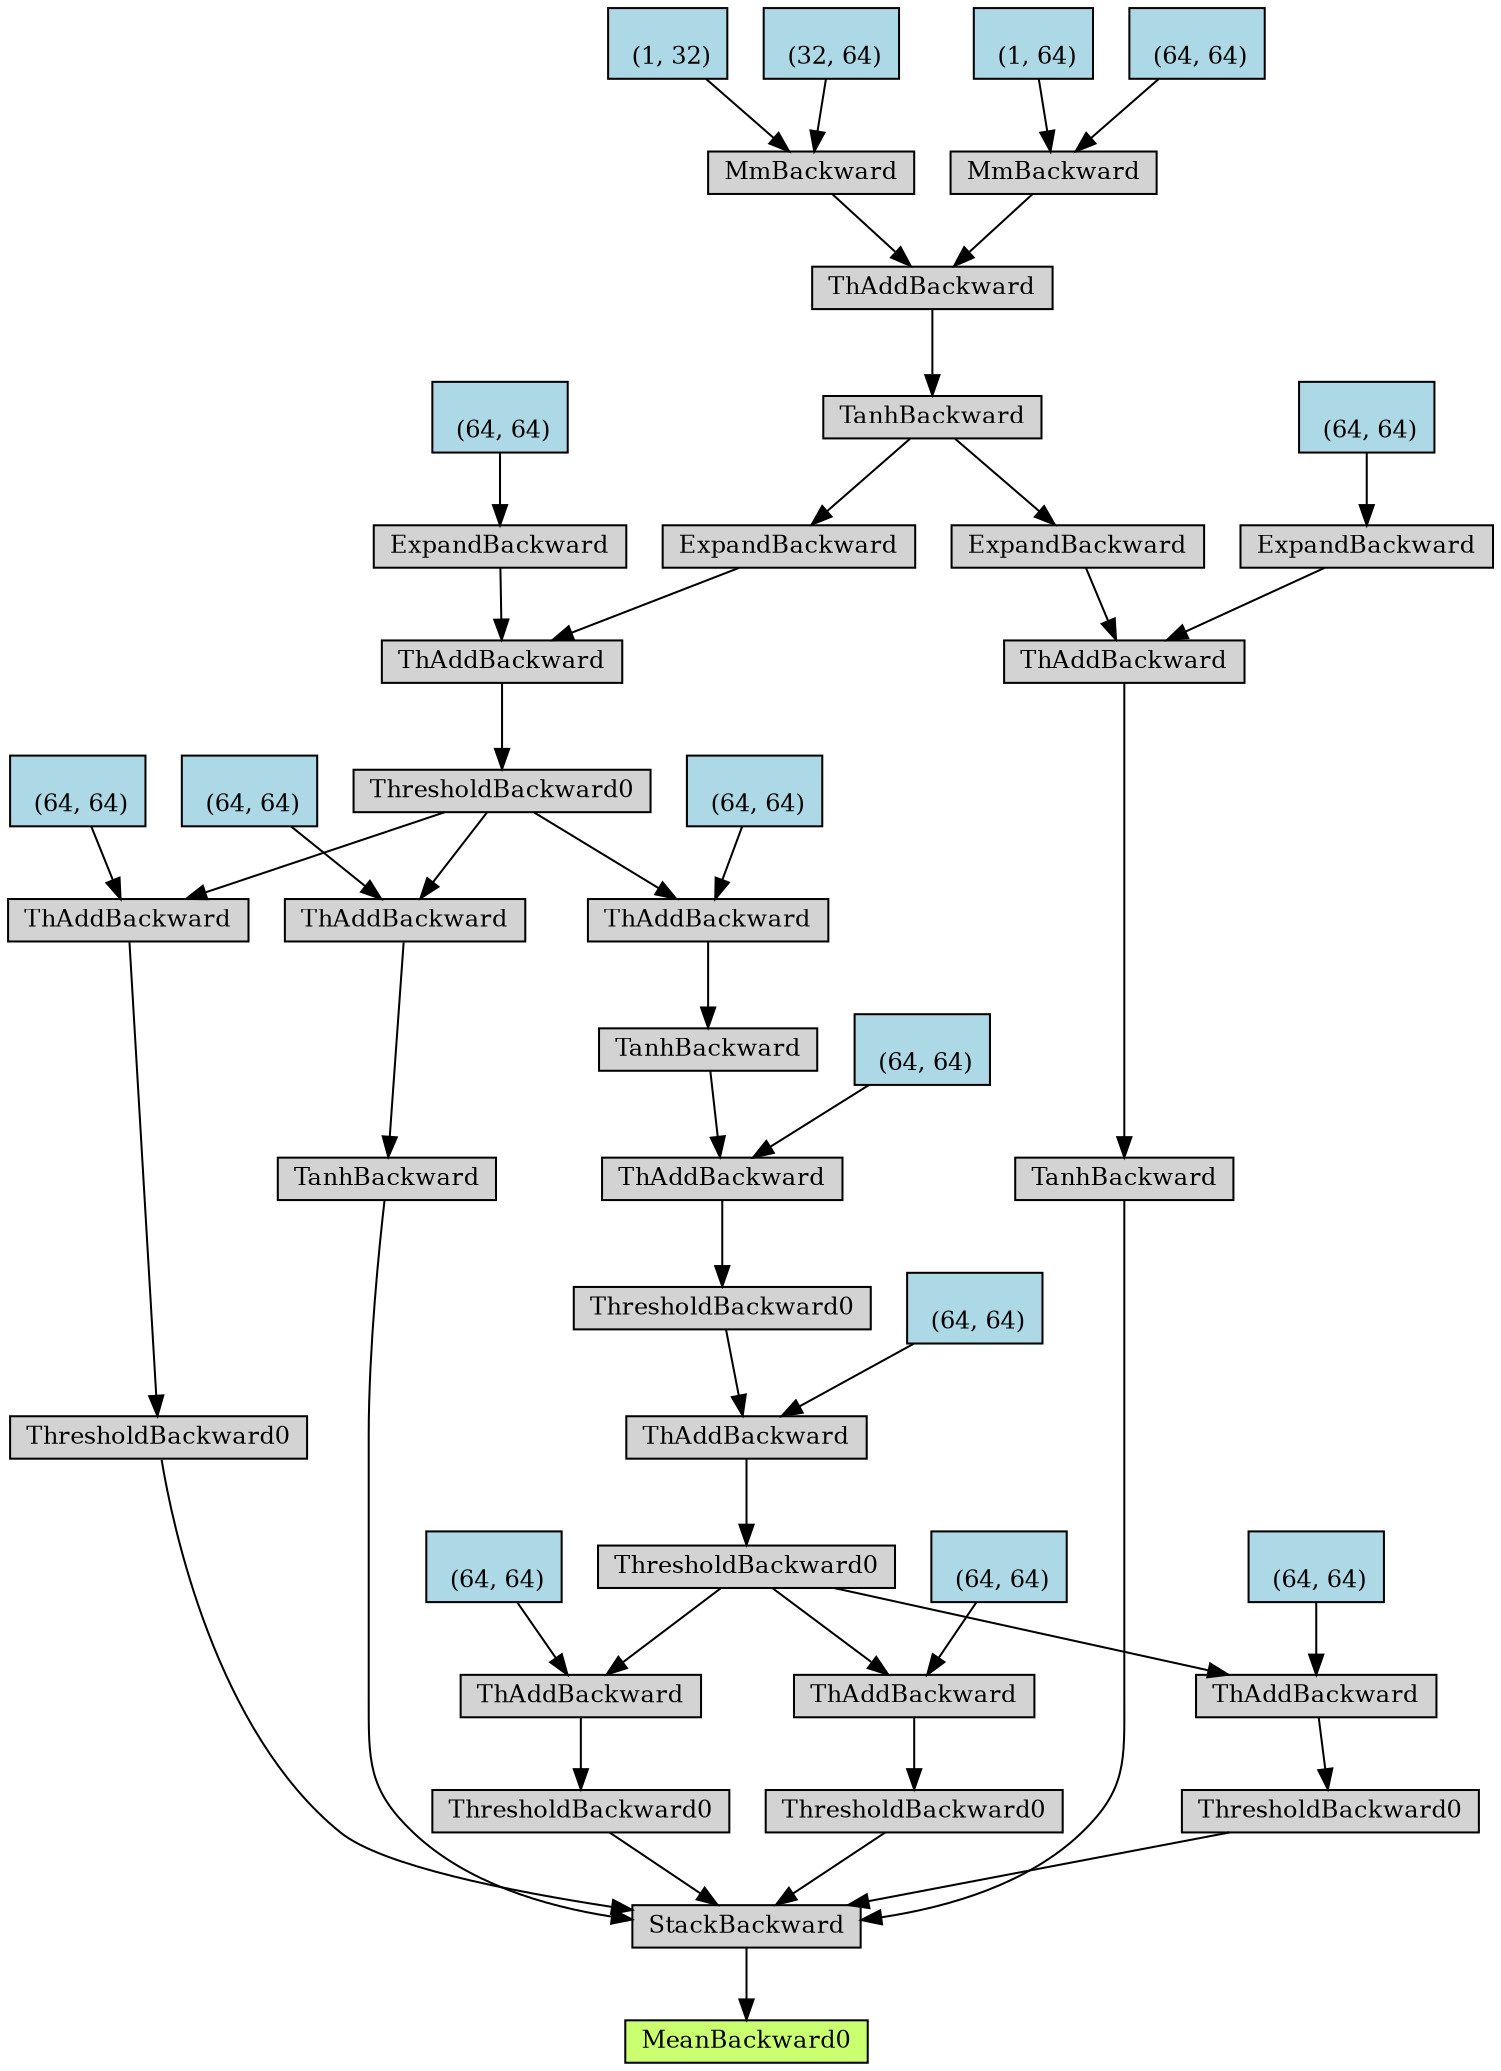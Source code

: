 digraph {
	graph [size="13.799999999999999,13.799999999999999"]
	node [align=left fontsize=12 height=0.2 ranksep=0.1 shape=box style=filled]
	4566739152 [label=MeanBackward0 fillcolor=darkolivegreen1]
	4379525360 -> 4566739152
	4379525360 [label=StackBackward]
	4566724680 -> 4379525360
	4566724680 [label=ThresholdBackward0]
	4567685552 -> 4566724680
	4567685552 [label=ThAddBackward]
	4567685720 -> 4567685552
	4567685720 [label=ThresholdBackward0]
	4567685888 -> 4567685720
	4567685888 [label=ThAddBackward]
	4567686000 -> 4567685888
	4567686000 [label=ExpandBackward]
	4567686168 -> 4567686000
	4567686168 [label=TanhBackward]
	4567686280 -> 4567686168
	4567686280 [label=ThAddBackward]
	4567686392 -> 4567686280
	4567686392 [label=MmBackward]
	4567686560 -> 4567686392
	4567686560 [label="
 (1, 32)" fillcolor=lightblue]
	4567686616 -> 4567686392
	4567686616 [label="
 (32, 64)" fillcolor=lightblue]
	4567686448 -> 4567686280
	4567686448 [label=MmBackward]
	4567686672 -> 4567686448
	4567686672 [label="
 (1, 64)" fillcolor=lightblue]
	4567686728 -> 4567686448
	4567686728 [label="
 (64, 64)" fillcolor=lightblue]
	4567686056 -> 4567685888
	4567686056 [label=ExpandBackward]
	4567686224 -> 4567686056
	4567686224 [label="
 (64, 64)" fillcolor=lightblue]
	4567685776 -> 4567685552
	4567685776 [label="
 (64, 64)" fillcolor=lightblue]
	4567685496 -> 4379525360
	4567685496 [label=TanhBackward]
	4567685664 -> 4567685496
	4567685664 [label=ThAddBackward]
	4567685720 -> 4567685664
	4567686112 -> 4567685664
	4567686112 [label="
 (64, 64)" fillcolor=lightblue]
	4567685272 -> 4379525360
	4567685272 [label=TanhBackward]
	4567685832 -> 4567685272
	4567685832 [label=ThAddBackward]
	4567686784 -> 4567685832
	4567686784 [label=ExpandBackward]
	4567686168 -> 4567686784
	4567686336 -> 4567685832
	4567686336 [label=ExpandBackward]
	4567686840 -> 4567686336
	4567686840 [label="
 (64, 64)" fillcolor=lightblue]
	4567685384 -> 4379525360
	4567685384 [label=ThresholdBackward0]
	4567685944 -> 4567685384
	4567685944 [label=ThAddBackward]
	4567686896 -> 4567685944
	4567686896 [label=ThresholdBackward0]
	4567687064 -> 4567686896
	4567687064 [label=ThAddBackward]
	4567756872 -> 4567687064
	4567756872 [label=ThresholdBackward0]
	4567757040 -> 4567756872
	4567757040 [label=ThAddBackward]
	4567757152 -> 4567757040
	4567757152 [label=TanhBackward]
	4567757320 -> 4567757152
	4567757320 [label=ThAddBackward]
	4567685720 -> 4567757320
	4567757432 -> 4567757320
	4567757432 [label="
 (64, 64)" fillcolor=lightblue]
	4567757208 -> 4567757040
	4567757208 [label="
 (64, 64)" fillcolor=lightblue]
	4567756928 -> 4567687064
	4567756928 [label="
 (64, 64)" fillcolor=lightblue]
	4567687008 -> 4567685944
	4567687008 [label="
 (64, 64)" fillcolor=lightblue]
	4567685440 -> 4379525360
	4567685440 [label=ThresholdBackward0]
	4567686504 -> 4567685440
	4567686504 [label=ThAddBackward]
	4567686896 -> 4567686504
	4567687120 -> 4567686504
	4567687120 [label="
 (64, 64)" fillcolor=lightblue]
	4567685328 -> 4379525360
	4567685328 [label=ThresholdBackward0]
	4567686952 -> 4567685328
	4567686952 [label=ThAddBackward]
	4567686896 -> 4567686952
	4567757096 -> 4567686952
	4567757096 [label="
 (64, 64)" fillcolor=lightblue]
}

